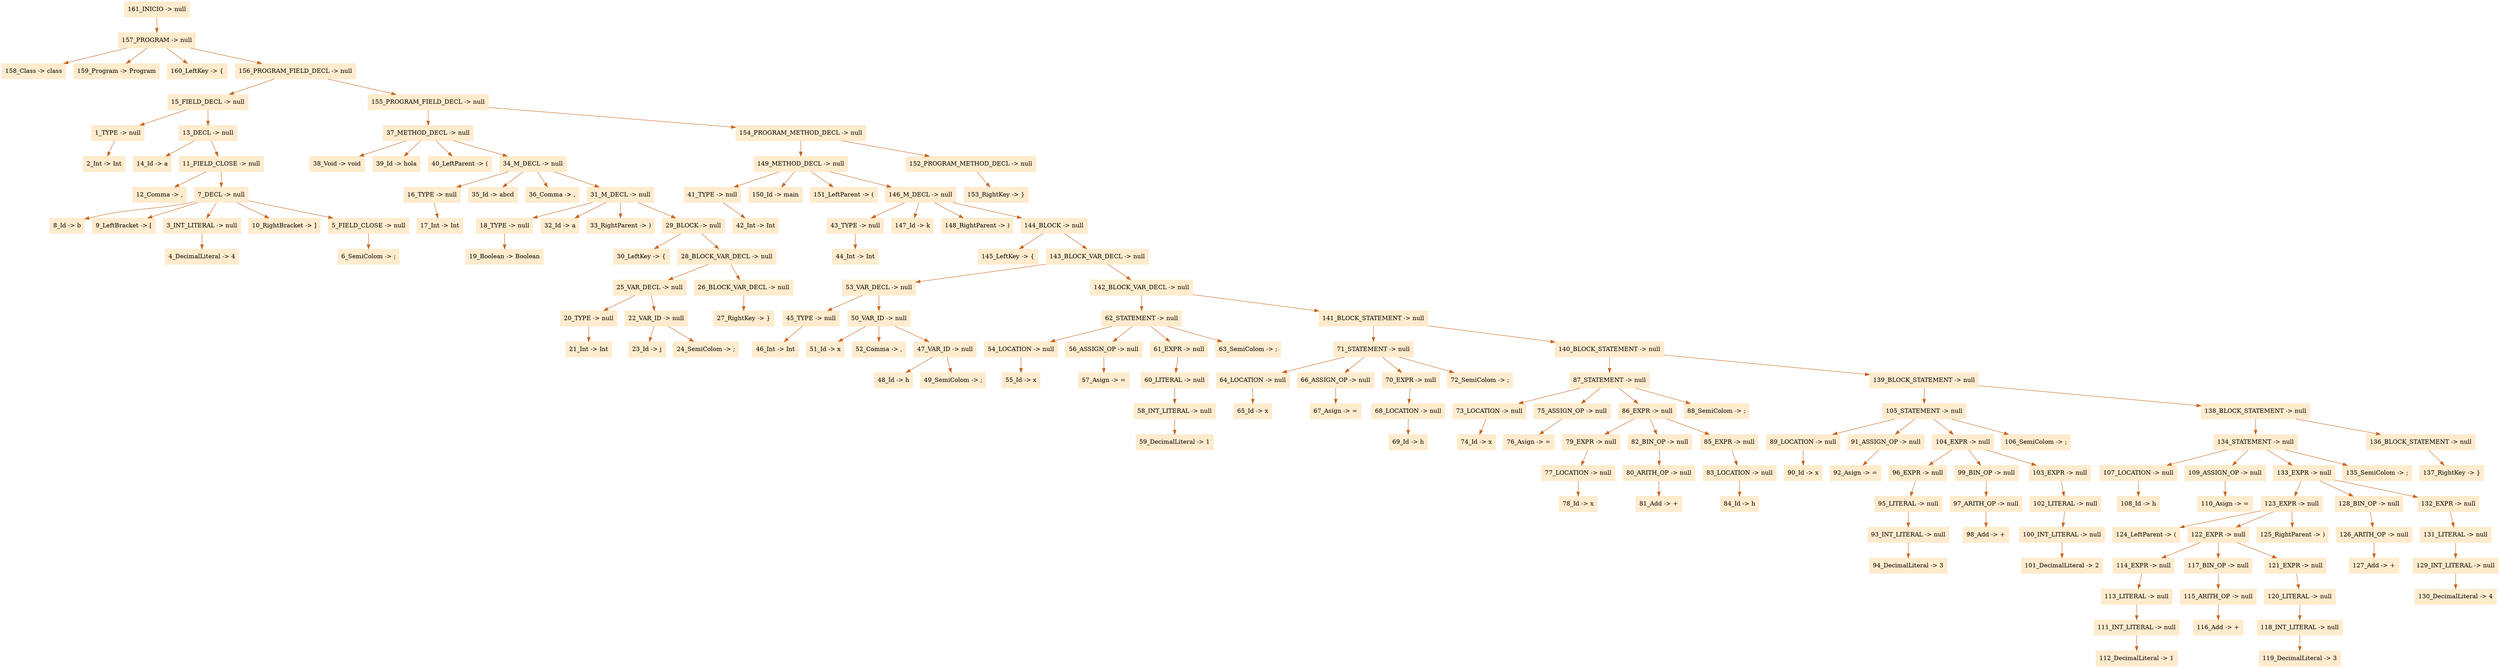 digraph G {node[shape=box, style=filled, color=blanchedalmond]; edge[color=chocolate3];rankdir=UD 

"161_INICIO -> null"->"157_PROGRAM -> null"
"157_PROGRAM -> null"->"158_Class -> class"
"157_PROGRAM -> null"->"159_Program -> Program"
"157_PROGRAM -> null"->"160_LeftKey -> {"
"157_PROGRAM -> null"->"156_PROGRAM_FIELD_DECL -> null"
"156_PROGRAM_FIELD_DECL -> null"->"15_FIELD_DECL -> null"
"15_FIELD_DECL -> null"->"1_TYPE -> null"
"1_TYPE -> null"->"2_Int -> Int"
"15_FIELD_DECL -> null"->"13_DECL -> null"
"13_DECL -> null"->"14_Id -> a"
"13_DECL -> null"->"11_FIELD_CLOSE -> null"
"11_FIELD_CLOSE -> null"->"12_Comma -> ,"
"11_FIELD_CLOSE -> null"->"7_DECL -> null"
"7_DECL -> null"->"8_Id -> b"
"7_DECL -> null"->"9_LeftBracket -> ["
"7_DECL -> null"->"3_INT_LITERAL -> null"
"3_INT_LITERAL -> null"->"4_DecimalLiteral -> 4"
"7_DECL -> null"->"10_RightBracket -> ]"
"7_DECL -> null"->"5_FIELD_CLOSE -> null"
"5_FIELD_CLOSE -> null"->"6_SemiColom -> ;"
"156_PROGRAM_FIELD_DECL -> null"->"155_PROGRAM_FIELD_DECL -> null"
"155_PROGRAM_FIELD_DECL -> null"->"37_METHOD_DECL -> null"
"37_METHOD_DECL -> null"->"38_Void -> void"
"37_METHOD_DECL -> null"->"39_Id -> hola"
"37_METHOD_DECL -> null"->"40_LeftParent -> ("
"37_METHOD_DECL -> null"->"34_M_DECL -> null"
"34_M_DECL -> null"->"16_TYPE -> null"
"16_TYPE -> null"->"17_Int -> Int"
"34_M_DECL -> null"->"35_Id -> abcd"
"34_M_DECL -> null"->"36_Comma -> ,"
"34_M_DECL -> null"->"31_M_DECL -> null"
"31_M_DECL -> null"->"18_TYPE -> null"
"18_TYPE -> null"->"19_Boolean -> Boolean"
"31_M_DECL -> null"->"32_Id -> a"
"31_M_DECL -> null"->"33_RightParent -> )"
"31_M_DECL -> null"->"29_BLOCK -> null"
"29_BLOCK -> null"->"30_LeftKey -> {"
"29_BLOCK -> null"->"28_BLOCK_VAR_DECL -> null"
"28_BLOCK_VAR_DECL -> null"->"25_VAR_DECL -> null"
"25_VAR_DECL -> null"->"20_TYPE -> null"
"20_TYPE -> null"->"21_Int -> Int"
"25_VAR_DECL -> null"->"22_VAR_ID -> null"
"22_VAR_ID -> null"->"23_Id -> j"
"22_VAR_ID -> null"->"24_SemiColom -> ;"
"28_BLOCK_VAR_DECL -> null"->"26_BLOCK_VAR_DECL -> null"
"26_BLOCK_VAR_DECL -> null"->"27_RightKey -> }"
"155_PROGRAM_FIELD_DECL -> null"->"154_PROGRAM_METHOD_DECL -> null"
"154_PROGRAM_METHOD_DECL -> null"->"149_METHOD_DECL -> null"
"149_METHOD_DECL -> null"->"41_TYPE -> null"
"41_TYPE -> null"->"42_Int -> Int"
"149_METHOD_DECL -> null"->"150_Id -> main"
"149_METHOD_DECL -> null"->"151_LeftParent -> ("
"149_METHOD_DECL -> null"->"146_M_DECL -> null"
"146_M_DECL -> null"->"43_TYPE -> null"
"43_TYPE -> null"->"44_Int -> Int"
"146_M_DECL -> null"->"147_Id -> k"
"146_M_DECL -> null"->"148_RightParent -> )"
"146_M_DECL -> null"->"144_BLOCK -> null"
"144_BLOCK -> null"->"145_LeftKey -> {"
"144_BLOCK -> null"->"143_BLOCK_VAR_DECL -> null"
"143_BLOCK_VAR_DECL -> null"->"53_VAR_DECL -> null"
"53_VAR_DECL -> null"->"45_TYPE -> null"
"45_TYPE -> null"->"46_Int -> Int"
"53_VAR_DECL -> null"->"50_VAR_ID -> null"
"50_VAR_ID -> null"->"51_Id -> x"
"50_VAR_ID -> null"->"52_Comma -> ,"
"50_VAR_ID -> null"->"47_VAR_ID -> null"
"47_VAR_ID -> null"->"48_Id -> h"
"47_VAR_ID -> null"->"49_SemiColom -> ;"
"143_BLOCK_VAR_DECL -> null"->"142_BLOCK_VAR_DECL -> null"
"142_BLOCK_VAR_DECL -> null"->"62_STATEMENT -> null"
"62_STATEMENT -> null"->"54_LOCATION -> null"
"54_LOCATION -> null"->"55_Id -> x"
"62_STATEMENT -> null"->"56_ASSIGN_OP -> null"
"56_ASSIGN_OP -> null"->"57_Asign -> ="
"62_STATEMENT -> null"->"61_EXPR -> null"
"61_EXPR -> null"->"60_LITERAL -> null"
"60_LITERAL -> null"->"58_INT_LITERAL -> null"
"58_INT_LITERAL -> null"->"59_DecimalLiteral -> 1"
"62_STATEMENT -> null"->"63_SemiColom -> ;"
"142_BLOCK_VAR_DECL -> null"->"141_BLOCK_STATEMENT -> null"
"141_BLOCK_STATEMENT -> null"->"71_STATEMENT -> null"
"71_STATEMENT -> null"->"64_LOCATION -> null"
"64_LOCATION -> null"->"65_Id -> x"
"71_STATEMENT -> null"->"66_ASSIGN_OP -> null"
"66_ASSIGN_OP -> null"->"67_Asign -> ="
"71_STATEMENT -> null"->"70_EXPR -> null"
"70_EXPR -> null"->"68_LOCATION -> null"
"68_LOCATION -> null"->"69_Id -> h"
"71_STATEMENT -> null"->"72_SemiColom -> ;"
"141_BLOCK_STATEMENT -> null"->"140_BLOCK_STATEMENT -> null"
"140_BLOCK_STATEMENT -> null"->"87_STATEMENT -> null"
"87_STATEMENT -> null"->"73_LOCATION -> null"
"73_LOCATION -> null"->"74_Id -> x"
"87_STATEMENT -> null"->"75_ASSIGN_OP -> null"
"75_ASSIGN_OP -> null"->"76_Asign -> ="
"87_STATEMENT -> null"->"86_EXPR -> null"
"86_EXPR -> null"->"79_EXPR -> null"
"79_EXPR -> null"->"77_LOCATION -> null"
"77_LOCATION -> null"->"78_Id -> x"
"86_EXPR -> null"->"82_BIN_OP -> null"
"82_BIN_OP -> null"->"80_ARITH_OP -> null"
"80_ARITH_OP -> null"->"81_Add -> +"
"86_EXPR -> null"->"85_EXPR -> null"
"85_EXPR -> null"->"83_LOCATION -> null"
"83_LOCATION -> null"->"84_Id -> h"
"87_STATEMENT -> null"->"88_SemiColom -> ;"
"140_BLOCK_STATEMENT -> null"->"139_BLOCK_STATEMENT -> null"
"139_BLOCK_STATEMENT -> null"->"105_STATEMENT -> null"
"105_STATEMENT -> null"->"89_LOCATION -> null"
"89_LOCATION -> null"->"90_Id -> x"
"105_STATEMENT -> null"->"91_ASSIGN_OP -> null"
"91_ASSIGN_OP -> null"->"92_Asign -> ="
"105_STATEMENT -> null"->"104_EXPR -> null"
"104_EXPR -> null"->"96_EXPR -> null"
"96_EXPR -> null"->"95_LITERAL -> null"
"95_LITERAL -> null"->"93_INT_LITERAL -> null"
"93_INT_LITERAL -> null"->"94_DecimalLiteral -> 3"
"104_EXPR -> null"->"99_BIN_OP -> null"
"99_BIN_OP -> null"->"97_ARITH_OP -> null"
"97_ARITH_OP -> null"->"98_Add -> +"
"104_EXPR -> null"->"103_EXPR -> null"
"103_EXPR -> null"->"102_LITERAL -> null"
"102_LITERAL -> null"->"100_INT_LITERAL -> null"
"100_INT_LITERAL -> null"->"101_DecimalLiteral -> 2"
"105_STATEMENT -> null"->"106_SemiColom -> ;"
"139_BLOCK_STATEMENT -> null"->"138_BLOCK_STATEMENT -> null"
"138_BLOCK_STATEMENT -> null"->"134_STATEMENT -> null"
"134_STATEMENT -> null"->"107_LOCATION -> null"
"107_LOCATION -> null"->"108_Id -> h"
"134_STATEMENT -> null"->"109_ASSIGN_OP -> null"
"109_ASSIGN_OP -> null"->"110_Asign -> ="
"134_STATEMENT -> null"->"133_EXPR -> null"
"133_EXPR -> null"->"123_EXPR -> null"
"123_EXPR -> null"->"124_LeftParent -> ("
"123_EXPR -> null"->"122_EXPR -> null"
"122_EXPR -> null"->"114_EXPR -> null"
"114_EXPR -> null"->"113_LITERAL -> null"
"113_LITERAL -> null"->"111_INT_LITERAL -> null"
"111_INT_LITERAL -> null"->"112_DecimalLiteral -> 1"
"122_EXPR -> null"->"117_BIN_OP -> null"
"117_BIN_OP -> null"->"115_ARITH_OP -> null"
"115_ARITH_OP -> null"->"116_Add -> +"
"122_EXPR -> null"->"121_EXPR -> null"
"121_EXPR -> null"->"120_LITERAL -> null"
"120_LITERAL -> null"->"118_INT_LITERAL -> null"
"118_INT_LITERAL -> null"->"119_DecimalLiteral -> 3"
"123_EXPR -> null"->"125_RightParent -> )"
"133_EXPR -> null"->"128_BIN_OP -> null"
"128_BIN_OP -> null"->"126_ARITH_OP -> null"
"126_ARITH_OP -> null"->"127_Add -> +"
"133_EXPR -> null"->"132_EXPR -> null"
"132_EXPR -> null"->"131_LITERAL -> null"
"131_LITERAL -> null"->"129_INT_LITERAL -> null"
"129_INT_LITERAL -> null"->"130_DecimalLiteral -> 4"
"134_STATEMENT -> null"->"135_SemiColom -> ;"
"138_BLOCK_STATEMENT -> null"->"136_BLOCK_STATEMENT -> null"
"136_BLOCK_STATEMENT -> null"->"137_RightKey -> }"
"154_PROGRAM_METHOD_DECL -> null"->"152_PROGRAM_METHOD_DECL -> null"
"152_PROGRAM_METHOD_DECL -> null"->"153_RightKey -> }"


}
